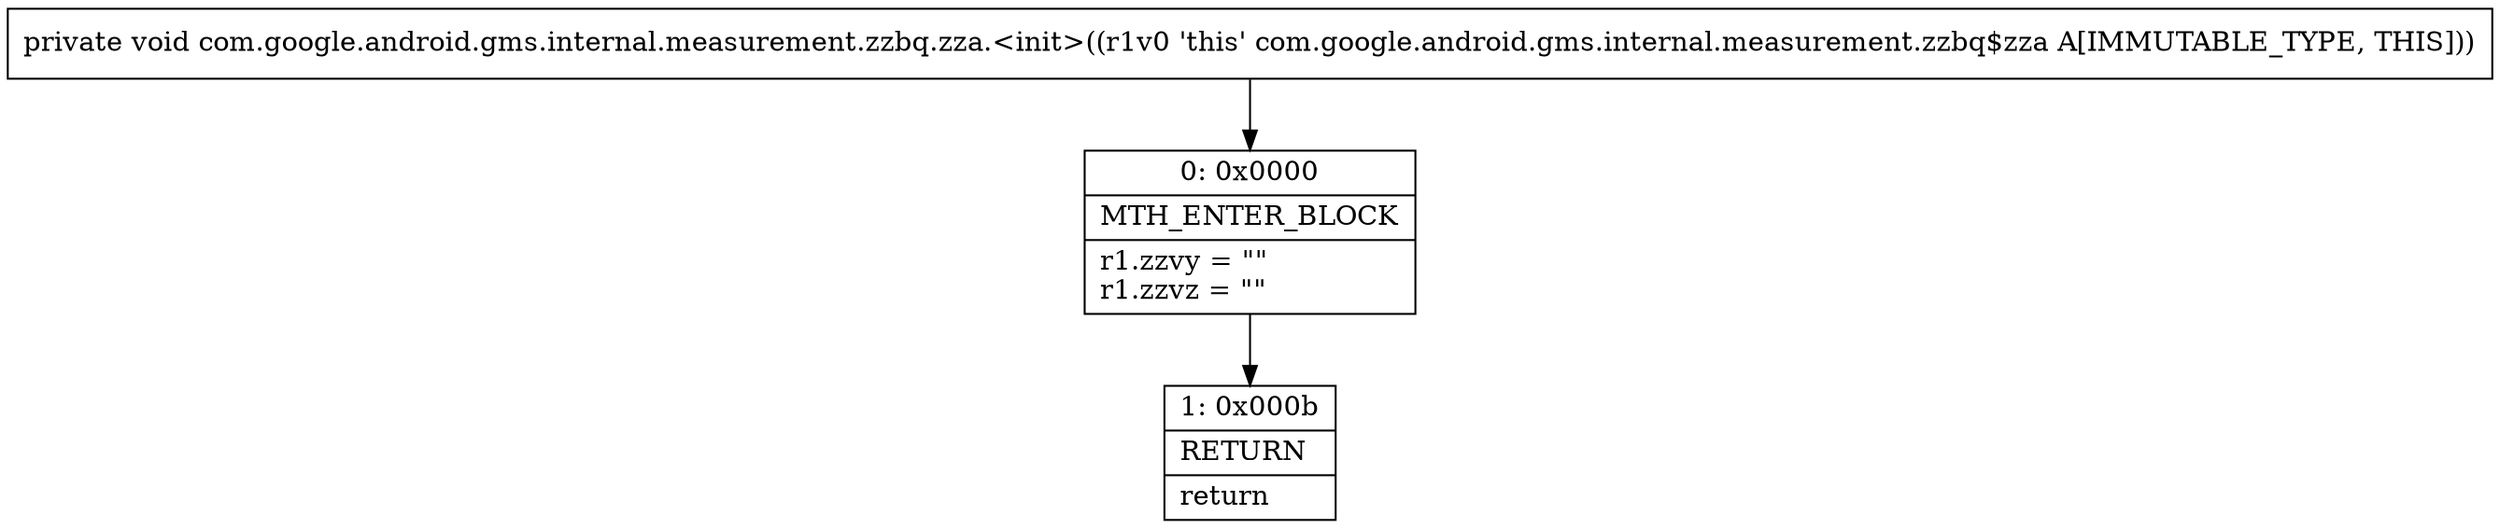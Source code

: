 digraph "CFG forcom.google.android.gms.internal.measurement.zzbq.zza.\<init\>()V" {
Node_0 [shape=record,label="{0\:\ 0x0000|MTH_ENTER_BLOCK\l|r1.zzvy = \"\"\lr1.zzvz = \"\"\l}"];
Node_1 [shape=record,label="{1\:\ 0x000b|RETURN\l|return\l}"];
MethodNode[shape=record,label="{private void com.google.android.gms.internal.measurement.zzbq.zza.\<init\>((r1v0 'this' com.google.android.gms.internal.measurement.zzbq$zza A[IMMUTABLE_TYPE, THIS])) }"];
MethodNode -> Node_0;
Node_0 -> Node_1;
}

